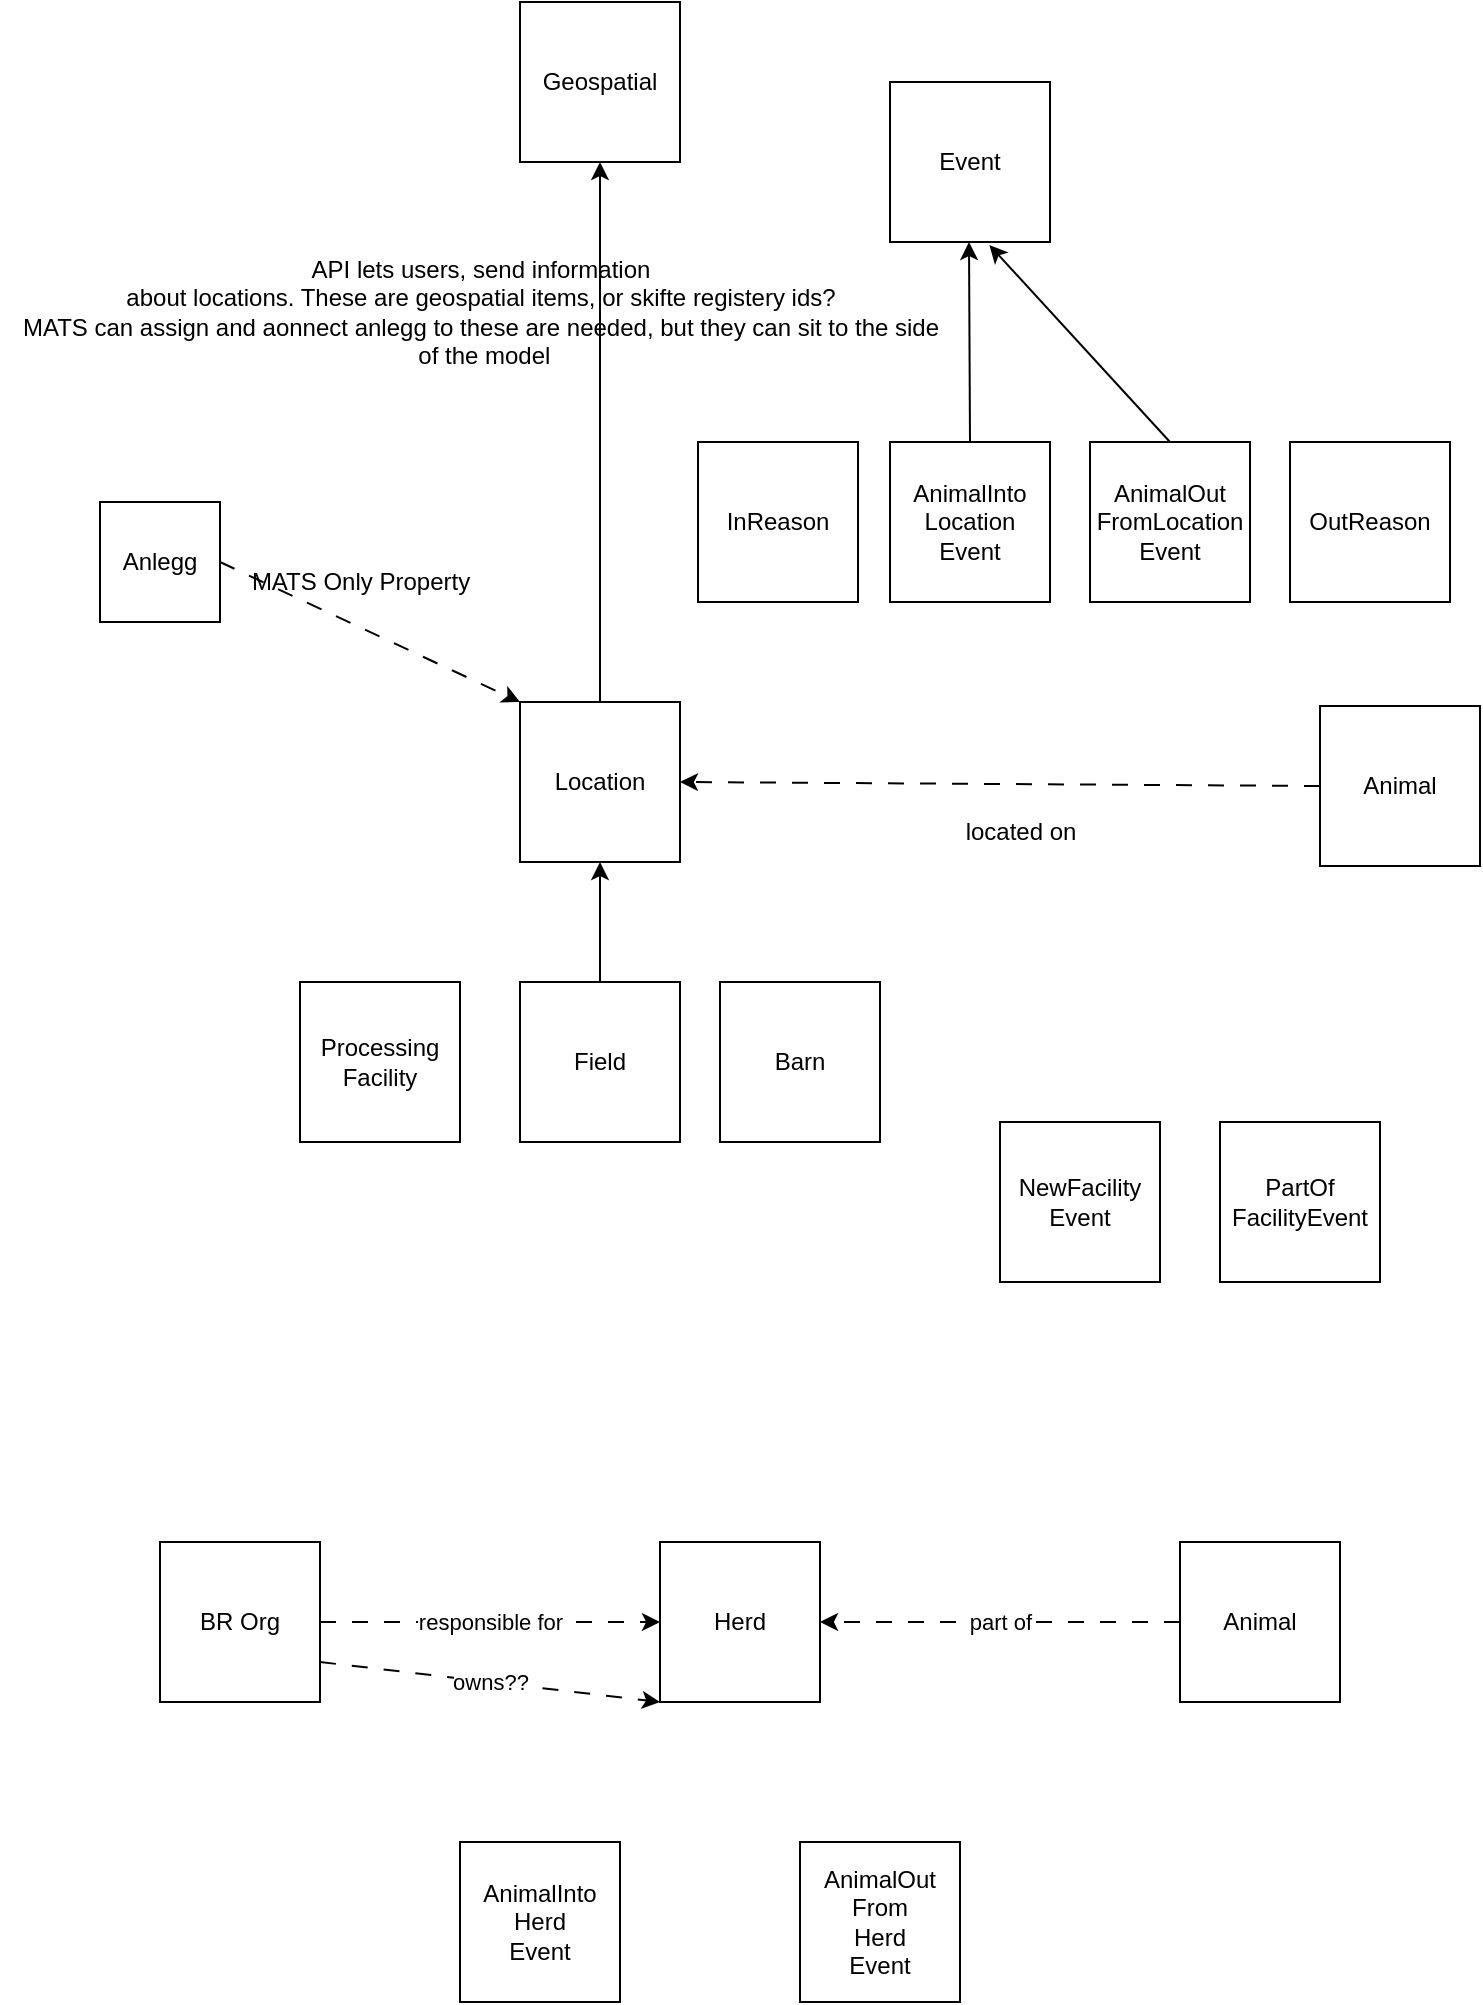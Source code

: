 <mxfile>
    <diagram id="bPIQXkpp0ZWpjjJGLE3P" name="Page-1">
        <mxGraphModel dx="2027" dy="742" grid="1" gridSize="10" guides="1" tooltips="1" connect="1" arrows="1" fold="1" page="1" pageScale="1" pageWidth="827" pageHeight="1169" math="0" shadow="0">
            <root>
                <mxCell id="0"/>
                <mxCell id="1" parent="0"/>
                <mxCell id="2" value="Location" style="whiteSpace=wrap;html=1;aspect=fixed;" vertex="1" parent="1">
                    <mxGeometry x="240" y="390" width="80" height="80" as="geometry"/>
                </mxCell>
                <mxCell id="3" value="Field" style="whiteSpace=wrap;html=1;aspect=fixed;" vertex="1" parent="1">
                    <mxGeometry x="240" y="530" width="80" height="80" as="geometry"/>
                </mxCell>
                <mxCell id="4" value="Geospatial" style="whiteSpace=wrap;html=1;aspect=fixed;" vertex="1" parent="1">
                    <mxGeometry x="240" y="40" width="80" height="80" as="geometry"/>
                </mxCell>
                <mxCell id="5" value="" style="endArrow=classic;html=1;entryX=0.5;entryY=1;entryDx=0;entryDy=0;exitX=0.5;exitY=0;exitDx=0;exitDy=0;" edge="1" parent="1" source="2" target="4">
                    <mxGeometry width="50" height="50" relative="1" as="geometry">
                        <mxPoint x="239" y="400" as="sourcePoint"/>
                        <mxPoint x="239" y="130" as="targetPoint"/>
                    </mxGeometry>
                </mxCell>
                <mxCell id="6" value="" style="endArrow=classic;html=1;entryX=0.5;entryY=1;entryDx=0;entryDy=0;exitX=0.5;exitY=0;exitDx=0;exitDy=0;" edge="1" parent="1" source="3" target="2">
                    <mxGeometry width="50" height="50" relative="1" as="geometry">
                        <mxPoint x="280" y="380" as="sourcePoint"/>
                        <mxPoint x="279.5" y="300" as="targetPoint"/>
                    </mxGeometry>
                </mxCell>
                <mxCell id="8" value="AnimalInto&lt;br&gt;Location&lt;br&gt;Event" style="whiteSpace=wrap;html=1;aspect=fixed;" vertex="1" parent="1">
                    <mxGeometry x="425" y="260" width="80" height="80" as="geometry"/>
                </mxCell>
                <mxCell id="9" value="Animal" style="whiteSpace=wrap;html=1;aspect=fixed;" vertex="1" parent="1">
                    <mxGeometry x="640" y="392" width="80" height="80" as="geometry"/>
                </mxCell>
                <mxCell id="10" value="" style="endArrow=classic;html=1;entryX=1;entryY=0.5;entryDx=0;entryDy=0;exitX=0;exitY=0.5;exitDx=0;exitDy=0;dashed=1;dashPattern=8 8;" edge="1" parent="1" source="9" target="2">
                    <mxGeometry width="50" height="50" relative="1" as="geometry">
                        <mxPoint x="540" y="510" as="sourcePoint"/>
                        <mxPoint x="660" y="260" as="targetPoint"/>
                    </mxGeometry>
                </mxCell>
                <mxCell id="11" value="located on" style="text;html=1;align=center;verticalAlign=middle;resizable=0;points=[];autosize=1;strokeColor=none;fillColor=none;" vertex="1" parent="1">
                    <mxGeometry x="450" y="440" width="80" height="30" as="geometry"/>
                </mxCell>
                <mxCell id="12" value="Event" style="whiteSpace=wrap;html=1;aspect=fixed;" vertex="1" parent="1">
                    <mxGeometry x="425" y="80" width="80" height="80" as="geometry"/>
                </mxCell>
                <mxCell id="14" value="" style="endArrow=classic;html=1;entryX=0.5;entryY=1;entryDx=0;entryDy=0;exitX=0.5;exitY=0;exitDx=0;exitDy=0;" edge="1" parent="1" source="8">
                    <mxGeometry width="50" height="50" relative="1" as="geometry">
                        <mxPoint x="465" y="250" as="sourcePoint"/>
                        <mxPoint x="464.5" y="160" as="targetPoint"/>
                    </mxGeometry>
                </mxCell>
                <mxCell id="15" value="AnimalOut&lt;br&gt;FromLocation&lt;br&gt;Event" style="whiteSpace=wrap;html=1;aspect=fixed;" vertex="1" parent="1">
                    <mxGeometry x="525" y="260" width="80" height="80" as="geometry"/>
                </mxCell>
                <mxCell id="16" value="" style="endArrow=classic;html=1;entryX=0.621;entryY=1.019;entryDx=0;entryDy=0;exitX=0.5;exitY=0;exitDx=0;exitDy=0;entryPerimeter=0;" edge="1" parent="1" source="15" target="12">
                    <mxGeometry width="50" height="50" relative="1" as="geometry">
                        <mxPoint x="475" y="270" as="sourcePoint"/>
                        <mxPoint x="474.5" y="170" as="targetPoint"/>
                    </mxGeometry>
                </mxCell>
                <mxCell id="18" value="Barn" style="whiteSpace=wrap;html=1;aspect=fixed;" vertex="1" parent="1">
                    <mxGeometry x="340" y="530" width="80" height="80" as="geometry"/>
                </mxCell>
                <mxCell id="19" value="Processing Facility" style="whiteSpace=wrap;html=1;aspect=fixed;" vertex="1" parent="1">
                    <mxGeometry x="130" y="530" width="80" height="80" as="geometry"/>
                </mxCell>
                <mxCell id="20" value="InReason" style="whiteSpace=wrap;html=1;aspect=fixed;" vertex="1" parent="1">
                    <mxGeometry x="329" y="260" width="80" height="80" as="geometry"/>
                </mxCell>
                <mxCell id="21" value="OutReason" style="whiteSpace=wrap;html=1;aspect=fixed;" vertex="1" parent="1">
                    <mxGeometry x="625" y="260" width="80" height="80" as="geometry"/>
                </mxCell>
                <mxCell id="27" value="responsible for" style="edgeStyle=none;html=1;exitX=1;exitY=0.5;exitDx=0;exitDy=0;dashed=1;dashPattern=8 8;" edge="1" parent="1" source="24" target="25">
                    <mxGeometry relative="1" as="geometry"/>
                </mxCell>
                <mxCell id="31" value="owns??" style="edgeStyle=none;html=1;exitX=1;exitY=0.75;exitDx=0;exitDy=0;entryX=0;entryY=1;entryDx=0;entryDy=0;dashed=1;dashPattern=8 8;" edge="1" parent="1" source="24" target="25">
                    <mxGeometry relative="1" as="geometry"/>
                </mxCell>
                <mxCell id="24" value="BR Org" style="whiteSpace=wrap;html=1;aspect=fixed;" vertex="1" parent="1">
                    <mxGeometry x="60" y="810" width="80" height="80" as="geometry"/>
                </mxCell>
                <mxCell id="25" value="Herd" style="whiteSpace=wrap;html=1;aspect=fixed;" vertex="1" parent="1">
                    <mxGeometry x="310" y="810" width="80" height="80" as="geometry"/>
                </mxCell>
                <mxCell id="28" value="part of" style="edgeStyle=none;html=1;exitX=0;exitY=0.5;exitDx=0;exitDy=0;entryX=1;entryY=0.5;entryDx=0;entryDy=0;dashed=1;dashPattern=8 8;" edge="1" parent="1" source="26" target="25">
                    <mxGeometry relative="1" as="geometry"/>
                </mxCell>
                <mxCell id="26" value="Animal" style="whiteSpace=wrap;html=1;aspect=fixed;" vertex="1" parent="1">
                    <mxGeometry x="570" y="810" width="80" height="80" as="geometry"/>
                </mxCell>
                <mxCell id="29" value="AnimalInto&lt;br&gt;Herd&lt;br&gt;Event" style="whiteSpace=wrap;html=1;aspect=fixed;" vertex="1" parent="1">
                    <mxGeometry x="210" y="960" width="80" height="80" as="geometry"/>
                </mxCell>
                <mxCell id="30" value="AnimalOut&lt;br&gt;From&lt;br&gt;Herd&lt;br&gt;Event" style="whiteSpace=wrap;html=1;aspect=fixed;" vertex="1" parent="1">
                    <mxGeometry x="380" y="960" width="80" height="80" as="geometry"/>
                </mxCell>
                <mxCell id="33" style="edgeStyle=none;html=1;exitX=1;exitY=0.5;exitDx=0;exitDy=0;entryX=0;entryY=0;entryDx=0;entryDy=0;dashed=1;dashPattern=8 8;" edge="1" parent="1" source="32" target="2">
                    <mxGeometry relative="1" as="geometry"/>
                </mxCell>
                <mxCell id="32" value="Anlegg" style="whiteSpace=wrap;html=1;aspect=fixed;" vertex="1" parent="1">
                    <mxGeometry x="30" y="290" width="60" height="60" as="geometry"/>
                </mxCell>
                <mxCell id="34" value="MATS Only Property" style="text;html=1;align=center;verticalAlign=middle;resizable=0;points=[];autosize=1;strokeColor=none;fillColor=none;" vertex="1" parent="1">
                    <mxGeometry x="95" y="315" width="130" height="30" as="geometry"/>
                </mxCell>
                <mxCell id="35" value="NewFacility&lt;br&gt;Event" style="whiteSpace=wrap;html=1;aspect=fixed;" vertex="1" parent="1">
                    <mxGeometry x="480" y="600" width="80" height="80" as="geometry"/>
                </mxCell>
                <mxCell id="36" value="PartOf&lt;br&gt;FacilityEvent" style="whiteSpace=wrap;html=1;aspect=fixed;" vertex="1" parent="1">
                    <mxGeometry x="590" y="600" width="80" height="80" as="geometry"/>
                </mxCell>
                <mxCell id="37" value="API lets users, send information&lt;br&gt;about locations. These are geospatial items, or skifte registery ids?&lt;br&gt;MATS can assign and aonnect anlegg to these are needed, but they can sit to the side&lt;br&gt;&amp;nbsp;of the model" style="text;html=1;align=center;verticalAlign=middle;resizable=0;points=[];autosize=1;strokeColor=none;fillColor=none;" vertex="1" parent="1">
                    <mxGeometry x="-20" y="160" width="480" height="70" as="geometry"/>
                </mxCell>
            </root>
        </mxGraphModel>
    </diagram>
</mxfile>
